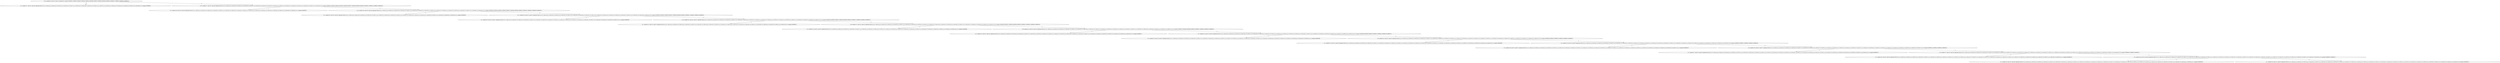 digraph {
    0 [ label = "n=14, markers=0, start=32, stop=32, haplotype=[], samples=[SAMPLE1,SAMPLE2,SAMPLE3,SAMPLE4,SAMPLE5,SAMPLE6,SAMPLE7,SAMPLE8,SAMPLE9,SAMPLE10,SAMPLE11,SAMPLE12,SAMPLE13,SAMPLE14]" ]
    1 [ label = "n=1, markers=17, start=32, stop=48, haplotype=[chr9_32_G_T_1,chr9_33_A_C_0,chr9_34_G_T_0,chr9_35_A_C_0,chr9_36_G_T_0,chr9_37_A_C_0,chr9_38_G_T_0,chr9_39_A_C_0,chr9_40_G_T_0,chr9_41_A_C_0,chr9_42_G_T_0,chr9_43_A_C_0,chr9_44_G_T_0,chr9_45_A_C_0,chr9_46_G_T_0,chr9_47_A_C_0,chr9_48_G_T_1], samples=[SAMPLE1]" ]
    2 [ label = "n=13, markers=17, start=32, stop=48, haplotype=[chr9_32_G_T_1,chr9_33_A_C_0,chr9_34_G_T_0,chr9_35_A_C_0,chr9_36_G_T_0,chr9_37_A_C_0,chr9_38_G_T_0,chr9_39_A_C_0,chr9_40_G_T_0,chr9_41_A_C_0,chr9_42_G_T_0,chr9_43_A_C_0,chr9_44_G_T_0,chr9_45_A_C_0,chr9_46_G_T_0,chr9_47_A_C_0,chr9_48_G_T_0], samples=[SAMPLE2,SAMPLE3,SAMPLE4,SAMPLE5,SAMPLE6,SAMPLE7,SAMPLE8,SAMPLE9,SAMPLE10,SAMPLE11,SAMPLE12,SAMPLE13,SAMPLE14]" ]
    3 [ label = "n=1, markers=18, start=32, stop=49, haplotype=[chr9_32_G_T_1,chr9_33_A_C_0,chr9_34_G_T_0,chr9_35_A_C_0,chr9_36_G_T_0,chr9_37_A_C_0,chr9_38_G_T_0,chr9_39_A_C_0,chr9_40_G_T_0,chr9_41_A_C_0,chr9_42_G_T_0,chr9_43_A_C_0,chr9_44_G_T_0,chr9_45_A_C_0,chr9_46_G_T_0,chr9_47_A_C_0,chr9_48_G_T_0,chr9_49_A_C_1], samples=[SAMPLE2]" ]
    4 [ label = "n=12, markers=18, start=32, stop=49, haplotype=[chr9_32_G_T_1,chr9_33_A_C_0,chr9_34_G_T_0,chr9_35_A_C_0,chr9_36_G_T_0,chr9_37_A_C_0,chr9_38_G_T_0,chr9_39_A_C_0,chr9_40_G_T_0,chr9_41_A_C_0,chr9_42_G_T_0,chr9_43_A_C_0,chr9_44_G_T_0,chr9_45_A_C_0,chr9_46_G_T_0,chr9_47_A_C_0,chr9_48_G_T_0,chr9_49_A_C_0], samples=[SAMPLE3,SAMPLE4,SAMPLE5,SAMPLE6,SAMPLE7,SAMPLE8,SAMPLE9,SAMPLE10,SAMPLE11,SAMPLE12,SAMPLE13,SAMPLE14]" ]
    5 [ label = "n=1, markers=19, start=32, stop=50, haplotype=[chr9_32_G_T_1,chr9_33_A_C_0,chr9_34_G_T_0,chr9_35_A_C_0,chr9_36_G_T_0,chr9_37_A_C_0,chr9_38_G_T_0,chr9_39_A_C_0,chr9_40_G_T_0,chr9_41_A_C_0,chr9_42_G_T_0,chr9_43_A_C_0,chr9_44_G_T_0,chr9_45_A_C_0,chr9_46_G_T_0,chr9_47_A_C_0,chr9_48_G_T_0,chr9_49_A_C_0,chr9_50_G_T_1], samples=[SAMPLE3]" ]
    6 [ label = "n=11, markers=19, start=32, stop=50, haplotype=[chr9_32_G_T_1,chr9_33_A_C_0,chr9_34_G_T_0,chr9_35_A_C_0,chr9_36_G_T_0,chr9_37_A_C_0,chr9_38_G_T_0,chr9_39_A_C_0,chr9_40_G_T_0,chr9_41_A_C_0,chr9_42_G_T_0,chr9_43_A_C_0,chr9_44_G_T_0,chr9_45_A_C_0,chr9_46_G_T_0,chr9_47_A_C_0,chr9_48_G_T_0,chr9_49_A_C_0,chr9_50_G_T_0], samples=[SAMPLE4,SAMPLE5,SAMPLE6,SAMPLE7,SAMPLE8,SAMPLE9,SAMPLE10,SAMPLE11,SAMPLE12,SAMPLE13,SAMPLE14]" ]
    7 [ label = "n=1, markers=20, start=32, stop=51, haplotype=[chr9_32_G_T_1,chr9_33_A_C_0,chr9_34_G_T_0,chr9_35_A_C_0,chr9_36_G_T_0,chr9_37_A_C_0,chr9_38_G_T_0,chr9_39_A_C_0,chr9_40_G_T_0,chr9_41_A_C_0,chr9_42_G_T_0,chr9_43_A_C_0,chr9_44_G_T_0,chr9_45_A_C_0,chr9_46_G_T_0,chr9_47_A_C_0,chr9_48_G_T_0,chr9_49_A_C_0,chr9_50_G_T_0,chr9_51_A_C_1], samples=[SAMPLE4]" ]
    8 [ label = "n=10, markers=20, start=32, stop=51, haplotype=[chr9_32_G_T_1,chr9_33_A_C_0,chr9_34_G_T_0,chr9_35_A_C_0,chr9_36_G_T_0,chr9_37_A_C_0,chr9_38_G_T_0,chr9_39_A_C_0,chr9_40_G_T_0,chr9_41_A_C_0,chr9_42_G_T_0,chr9_43_A_C_0,chr9_44_G_T_0,chr9_45_A_C_0,chr9_46_G_T_0,chr9_47_A_C_0,chr9_48_G_T_0,chr9_49_A_C_0,chr9_50_G_T_0,chr9_51_A_C_0], samples=[SAMPLE5,SAMPLE6,SAMPLE7,SAMPLE8,SAMPLE9,SAMPLE10,SAMPLE11,SAMPLE12,SAMPLE13,SAMPLE14]" ]
    9 [ label = "n=1, markers=21, start=32, stop=52, haplotype=[chr9_32_G_T_1,chr9_33_A_C_0,chr9_34_G_T_0,chr9_35_A_C_0,chr9_36_G_T_0,chr9_37_A_C_0,chr9_38_G_T_0,chr9_39_A_C_0,chr9_40_G_T_0,chr9_41_A_C_0,chr9_42_G_T_0,chr9_43_A_C_0,chr9_44_G_T_0,chr9_45_A_C_0,chr9_46_G_T_0,chr9_47_A_C_0,chr9_48_G_T_0,chr9_49_A_C_0,chr9_50_G_T_0,chr9_51_A_C_0,chr9_52_G_T_1], samples=[SAMPLE5]" ]
    10 [ label = "n=9, markers=21, start=32, stop=52, haplotype=[chr9_32_G_T_1,chr9_33_A_C_0,chr9_34_G_T_0,chr9_35_A_C_0,chr9_36_G_T_0,chr9_37_A_C_0,chr9_38_G_T_0,chr9_39_A_C_0,chr9_40_G_T_0,chr9_41_A_C_0,chr9_42_G_T_0,chr9_43_A_C_0,chr9_44_G_T_0,chr9_45_A_C_0,chr9_46_G_T_0,chr9_47_A_C_0,chr9_48_G_T_0,chr9_49_A_C_0,chr9_50_G_T_0,chr9_51_A_C_0,chr9_52_G_T_0], samples=[SAMPLE6,SAMPLE7,SAMPLE8,SAMPLE9,SAMPLE10,SAMPLE11,SAMPLE12,SAMPLE13,SAMPLE14]" ]
    11 [ label = "n=1, markers=22, start=32, stop=53, haplotype=[chr9_32_G_T_1,chr9_33_A_C_0,chr9_34_G_T_0,chr9_35_A_C_0,chr9_36_G_T_0,chr9_37_A_C_0,chr9_38_G_T_0,chr9_39_A_C_0,chr9_40_G_T_0,chr9_41_A_C_0,chr9_42_G_T_0,chr9_43_A_C_0,chr9_44_G_T_0,chr9_45_A_C_0,chr9_46_G_T_0,chr9_47_A_C_0,chr9_48_G_T_0,chr9_49_A_C_0,chr9_50_G_T_0,chr9_51_A_C_0,chr9_52_G_T_0,chr9_53_A_C_1], samples=[SAMPLE6]" ]
    12 [ label = "n=8, markers=22, start=32, stop=53, haplotype=[chr9_32_G_T_1,chr9_33_A_C_0,chr9_34_G_T_0,chr9_35_A_C_0,chr9_36_G_T_0,chr9_37_A_C_0,chr9_38_G_T_0,chr9_39_A_C_0,chr9_40_G_T_0,chr9_41_A_C_0,chr9_42_G_T_0,chr9_43_A_C_0,chr9_44_G_T_0,chr9_45_A_C_0,chr9_46_G_T_0,chr9_47_A_C_0,chr9_48_G_T_0,chr9_49_A_C_0,chr9_50_G_T_0,chr9_51_A_C_0,chr9_52_G_T_0,chr9_53_A_C_0], samples=[SAMPLE7,SAMPLE8,SAMPLE9,SAMPLE10,SAMPLE11,SAMPLE12,SAMPLE13,SAMPLE14]" ]
    13 [ label = "n=1, markers=23, start=32, stop=54, haplotype=[chr9_32_G_T_1,chr9_33_A_C_0,chr9_34_G_T_0,chr9_35_A_C_0,chr9_36_G_T_0,chr9_37_A_C_0,chr9_38_G_T_0,chr9_39_A_C_0,chr9_40_G_T_0,chr9_41_A_C_0,chr9_42_G_T_0,chr9_43_A_C_0,chr9_44_G_T_0,chr9_45_A_C_0,chr9_46_G_T_0,chr9_47_A_C_0,chr9_48_G_T_0,chr9_49_A_C_0,chr9_50_G_T_0,chr9_51_A_C_0,chr9_52_G_T_0,chr9_53_A_C_0,chr9_54_G_T_1], samples=[SAMPLE7]" ]
    14 [ label = "n=7, markers=23, start=32, stop=54, haplotype=[chr9_32_G_T_1,chr9_33_A_C_0,chr9_34_G_T_0,chr9_35_A_C_0,chr9_36_G_T_0,chr9_37_A_C_0,chr9_38_G_T_0,chr9_39_A_C_0,chr9_40_G_T_0,chr9_41_A_C_0,chr9_42_G_T_0,chr9_43_A_C_0,chr9_44_G_T_0,chr9_45_A_C_0,chr9_46_G_T_0,chr9_47_A_C_0,chr9_48_G_T_0,chr9_49_A_C_0,chr9_50_G_T_0,chr9_51_A_C_0,chr9_52_G_T_0,chr9_53_A_C_0,chr9_54_G_T_0], samples=[SAMPLE8,SAMPLE9,SAMPLE10,SAMPLE11,SAMPLE12,SAMPLE13,SAMPLE14]" ]
    15 [ label = "n=1, markers=24, start=32, stop=55, haplotype=[chr9_32_G_T_1,chr9_33_A_C_0,chr9_34_G_T_0,chr9_35_A_C_0,chr9_36_G_T_0,chr9_37_A_C_0,chr9_38_G_T_0,chr9_39_A_C_0,chr9_40_G_T_0,chr9_41_A_C_0,chr9_42_G_T_0,chr9_43_A_C_0,chr9_44_G_T_0,chr9_45_A_C_0,chr9_46_G_T_0,chr9_47_A_C_0,chr9_48_G_T_0,chr9_49_A_C_0,chr9_50_G_T_0,chr9_51_A_C_0,chr9_52_G_T_0,chr9_53_A_C_0,chr9_54_G_T_0,chr9_55_A_C_1], samples=[SAMPLE8]" ]
    16 [ label = "n=6, markers=24, start=32, stop=55, haplotype=[chr9_32_G_T_1,chr9_33_A_C_0,chr9_34_G_T_0,chr9_35_A_C_0,chr9_36_G_T_0,chr9_37_A_C_0,chr9_38_G_T_0,chr9_39_A_C_0,chr9_40_G_T_0,chr9_41_A_C_0,chr9_42_G_T_0,chr9_43_A_C_0,chr9_44_G_T_0,chr9_45_A_C_0,chr9_46_G_T_0,chr9_47_A_C_0,chr9_48_G_T_0,chr9_49_A_C_0,chr9_50_G_T_0,chr9_51_A_C_0,chr9_52_G_T_0,chr9_53_A_C_0,chr9_54_G_T_0,chr9_55_A_C_0], samples=[SAMPLE9,SAMPLE10,SAMPLE11,SAMPLE12,SAMPLE13,SAMPLE14]" ]
    17 [ label = "n=1, markers=25, start=32, stop=56, haplotype=[chr9_32_G_T_1,chr9_33_A_C_0,chr9_34_G_T_0,chr9_35_A_C_0,chr9_36_G_T_0,chr9_37_A_C_0,chr9_38_G_T_0,chr9_39_A_C_0,chr9_40_G_T_0,chr9_41_A_C_0,chr9_42_G_T_0,chr9_43_A_C_0,chr9_44_G_T_0,chr9_45_A_C_0,chr9_46_G_T_0,chr9_47_A_C_0,chr9_48_G_T_0,chr9_49_A_C_0,chr9_50_G_T_0,chr9_51_A_C_0,chr9_52_G_T_0,chr9_53_A_C_0,chr9_54_G_T_0,chr9_55_A_C_0,chr9_56_G_T_1], samples=[SAMPLE9]" ]
    18 [ label = "n=5, markers=25, start=32, stop=56, haplotype=[chr9_32_G_T_1,chr9_33_A_C_0,chr9_34_G_T_0,chr9_35_A_C_0,chr9_36_G_T_0,chr9_37_A_C_0,chr9_38_G_T_0,chr9_39_A_C_0,chr9_40_G_T_0,chr9_41_A_C_0,chr9_42_G_T_0,chr9_43_A_C_0,chr9_44_G_T_0,chr9_45_A_C_0,chr9_46_G_T_0,chr9_47_A_C_0,chr9_48_G_T_0,chr9_49_A_C_0,chr9_50_G_T_0,chr9_51_A_C_0,chr9_52_G_T_0,chr9_53_A_C_0,chr9_54_G_T_0,chr9_55_A_C_0,chr9_56_G_T_0], samples=[SAMPLE10,SAMPLE11,SAMPLE12,SAMPLE13,SAMPLE14]" ]
    19 [ label = "n=1, markers=26, start=32, stop=57, haplotype=[chr9_32_G_T_1,chr9_33_A_C_0,chr9_34_G_T_0,chr9_35_A_C_0,chr9_36_G_T_0,chr9_37_A_C_0,chr9_38_G_T_0,chr9_39_A_C_0,chr9_40_G_T_0,chr9_41_A_C_0,chr9_42_G_T_0,chr9_43_A_C_0,chr9_44_G_T_0,chr9_45_A_C_0,chr9_46_G_T_0,chr9_47_A_C_0,chr9_48_G_T_0,chr9_49_A_C_0,chr9_50_G_T_0,chr9_51_A_C_0,chr9_52_G_T_0,chr9_53_A_C_0,chr9_54_G_T_0,chr9_55_A_C_0,chr9_56_G_T_0,chr9_57_A_C_1], samples=[SAMPLE10]" ]
    20 [ label = "n=4, markers=26, start=32, stop=57, haplotype=[chr9_32_G_T_1,chr9_33_A_C_0,chr9_34_G_T_0,chr9_35_A_C_0,chr9_36_G_T_0,chr9_37_A_C_0,chr9_38_G_T_0,chr9_39_A_C_0,chr9_40_G_T_0,chr9_41_A_C_0,chr9_42_G_T_0,chr9_43_A_C_0,chr9_44_G_T_0,chr9_45_A_C_0,chr9_46_G_T_0,chr9_47_A_C_0,chr9_48_G_T_0,chr9_49_A_C_0,chr9_50_G_T_0,chr9_51_A_C_0,chr9_52_G_T_0,chr9_53_A_C_0,chr9_54_G_T_0,chr9_55_A_C_0,chr9_56_G_T_0,chr9_57_A_C_0], samples=[SAMPLE11,SAMPLE12,SAMPLE13,SAMPLE14]" ]
    21 [ label = "n=1, markers=27, start=32, stop=58, haplotype=[chr9_32_G_T_1,chr9_33_A_C_0,chr9_34_G_T_0,chr9_35_A_C_0,chr9_36_G_T_0,chr9_37_A_C_0,chr9_38_G_T_0,chr9_39_A_C_0,chr9_40_G_T_0,chr9_41_A_C_0,chr9_42_G_T_0,chr9_43_A_C_0,chr9_44_G_T_0,chr9_45_A_C_0,chr9_46_G_T_0,chr9_47_A_C_0,chr9_48_G_T_0,chr9_49_A_C_0,chr9_50_G_T_0,chr9_51_A_C_0,chr9_52_G_T_0,chr9_53_A_C_0,chr9_54_G_T_0,chr9_55_A_C_0,chr9_56_G_T_0,chr9_57_A_C_0,chr9_58_G_T_1], samples=[SAMPLE11]" ]
    22 [ label = "n=3, markers=27, start=32, stop=58, haplotype=[chr9_32_G_T_1,chr9_33_A_C_0,chr9_34_G_T_0,chr9_35_A_C_0,chr9_36_G_T_0,chr9_37_A_C_0,chr9_38_G_T_0,chr9_39_A_C_0,chr9_40_G_T_0,chr9_41_A_C_0,chr9_42_G_T_0,chr9_43_A_C_0,chr9_44_G_T_0,chr9_45_A_C_0,chr9_46_G_T_0,chr9_47_A_C_0,chr9_48_G_T_0,chr9_49_A_C_0,chr9_50_G_T_0,chr9_51_A_C_0,chr9_52_G_T_0,chr9_53_A_C_0,chr9_54_G_T_0,chr9_55_A_C_0,chr9_56_G_T_0,chr9_57_A_C_0,chr9_58_G_T_0], samples=[SAMPLE12,SAMPLE13,SAMPLE14]" ]
    23 [ label = "n=1, markers=28, start=32, stop=59, haplotype=[chr9_32_G_T_1,chr9_33_A_C_0,chr9_34_G_T_0,chr9_35_A_C_0,chr9_36_G_T_0,chr9_37_A_C_0,chr9_38_G_T_0,chr9_39_A_C_0,chr9_40_G_T_0,chr9_41_A_C_0,chr9_42_G_T_0,chr9_43_A_C_0,chr9_44_G_T_0,chr9_45_A_C_0,chr9_46_G_T_0,chr9_47_A_C_0,chr9_48_G_T_0,chr9_49_A_C_0,chr9_50_G_T_0,chr9_51_A_C_0,chr9_52_G_T_0,chr9_53_A_C_0,chr9_54_G_T_0,chr9_55_A_C_0,chr9_56_G_T_0,chr9_57_A_C_0,chr9_58_G_T_0,chr9_59_A_C_1], samples=[SAMPLE12]" ]
    24 [ label = "n=2, markers=28, start=32, stop=59, haplotype=[chr9_32_G_T_1,chr9_33_A_C_0,chr9_34_G_T_0,chr9_35_A_C_0,chr9_36_G_T_0,chr9_37_A_C_0,chr9_38_G_T_0,chr9_39_A_C_0,chr9_40_G_T_0,chr9_41_A_C_0,chr9_42_G_T_0,chr9_43_A_C_0,chr9_44_G_T_0,chr9_45_A_C_0,chr9_46_G_T_0,chr9_47_A_C_0,chr9_48_G_T_0,chr9_49_A_C_0,chr9_50_G_T_0,chr9_51_A_C_0,chr9_52_G_T_0,chr9_53_A_C_0,chr9_54_G_T_0,chr9_55_A_C_0,chr9_56_G_T_0,chr9_57_A_C_0,chr9_58_G_T_0,chr9_59_A_C_0], samples=[SAMPLE13,SAMPLE14]" ]
    25 [ label = "n=1, markers=29, start=32, stop=60, haplotype=[chr9_32_G_T_1,chr9_33_A_C_0,chr9_34_G_T_0,chr9_35_A_C_0,chr9_36_G_T_0,chr9_37_A_C_0,chr9_38_G_T_0,chr9_39_A_C_0,chr9_40_G_T_0,chr9_41_A_C_0,chr9_42_G_T_0,chr9_43_A_C_0,chr9_44_G_T_0,chr9_45_A_C_0,chr9_46_G_T_0,chr9_47_A_C_0,chr9_48_G_T_0,chr9_49_A_C_0,chr9_50_G_T_0,chr9_51_A_C_0,chr9_52_G_T_0,chr9_53_A_C_0,chr9_54_G_T_0,chr9_55_A_C_0,chr9_56_G_T_0,chr9_57_A_C_0,chr9_58_G_T_0,chr9_59_A_C_0,chr9_60_G_T_1], samples=[SAMPLE13]" ]
    26 [ label = "n=1, markers=29, start=32, stop=60, haplotype=[chr9_32_G_T_1,chr9_33_A_C_0,chr9_34_G_T_0,chr9_35_A_C_0,chr9_36_G_T_0,chr9_37_A_C_0,chr9_38_G_T_0,chr9_39_A_C_0,chr9_40_G_T_0,chr9_41_A_C_0,chr9_42_G_T_0,chr9_43_A_C_0,chr9_44_G_T_0,chr9_45_A_C_0,chr9_46_G_T_0,chr9_47_A_C_0,chr9_48_G_T_0,chr9_49_A_C_0,chr9_50_G_T_0,chr9_51_A_C_0,chr9_52_G_T_0,chr9_53_A_C_0,chr9_54_G_T_0,chr9_55_A_C_0,chr9_56_G_T_0,chr9_57_A_C_0,chr9_58_G_T_0,chr9_59_A_C_0,chr9_60_G_T_0], samples=[SAMPLE14]" ]
    0 -> 1 [ label = "0" ]
    0 -> 2 [ label = "0" ]
    2 -> 3 [ label = "0" ]
    2 -> 4 [ label = "0" ]
    4 -> 5 [ label = "0" ]
    4 -> 6 [ label = "0" ]
    6 -> 7 [ label = "0" ]
    6 -> 8 [ label = "0" ]
    8 -> 9 [ label = "0" ]
    8 -> 10 [ label = "0" ]
    10 -> 11 [ label = "0" ]
    10 -> 12 [ label = "0" ]
    12 -> 13 [ label = "0" ]
    12 -> 14 [ label = "0" ]
    14 -> 15 [ label = "0" ]
    14 -> 16 [ label = "0" ]
    16 -> 17 [ label = "0" ]
    16 -> 18 [ label = "0" ]
    18 -> 19 [ label = "0" ]
    18 -> 20 [ label = "0" ]
    20 -> 21 [ label = "0" ]
    20 -> 22 [ label = "0" ]
    22 -> 23 [ label = "0" ]
    22 -> 24 [ label = "0" ]
    24 -> 25 [ label = "0" ]
    24 -> 26 [ label = "0" ]
}
